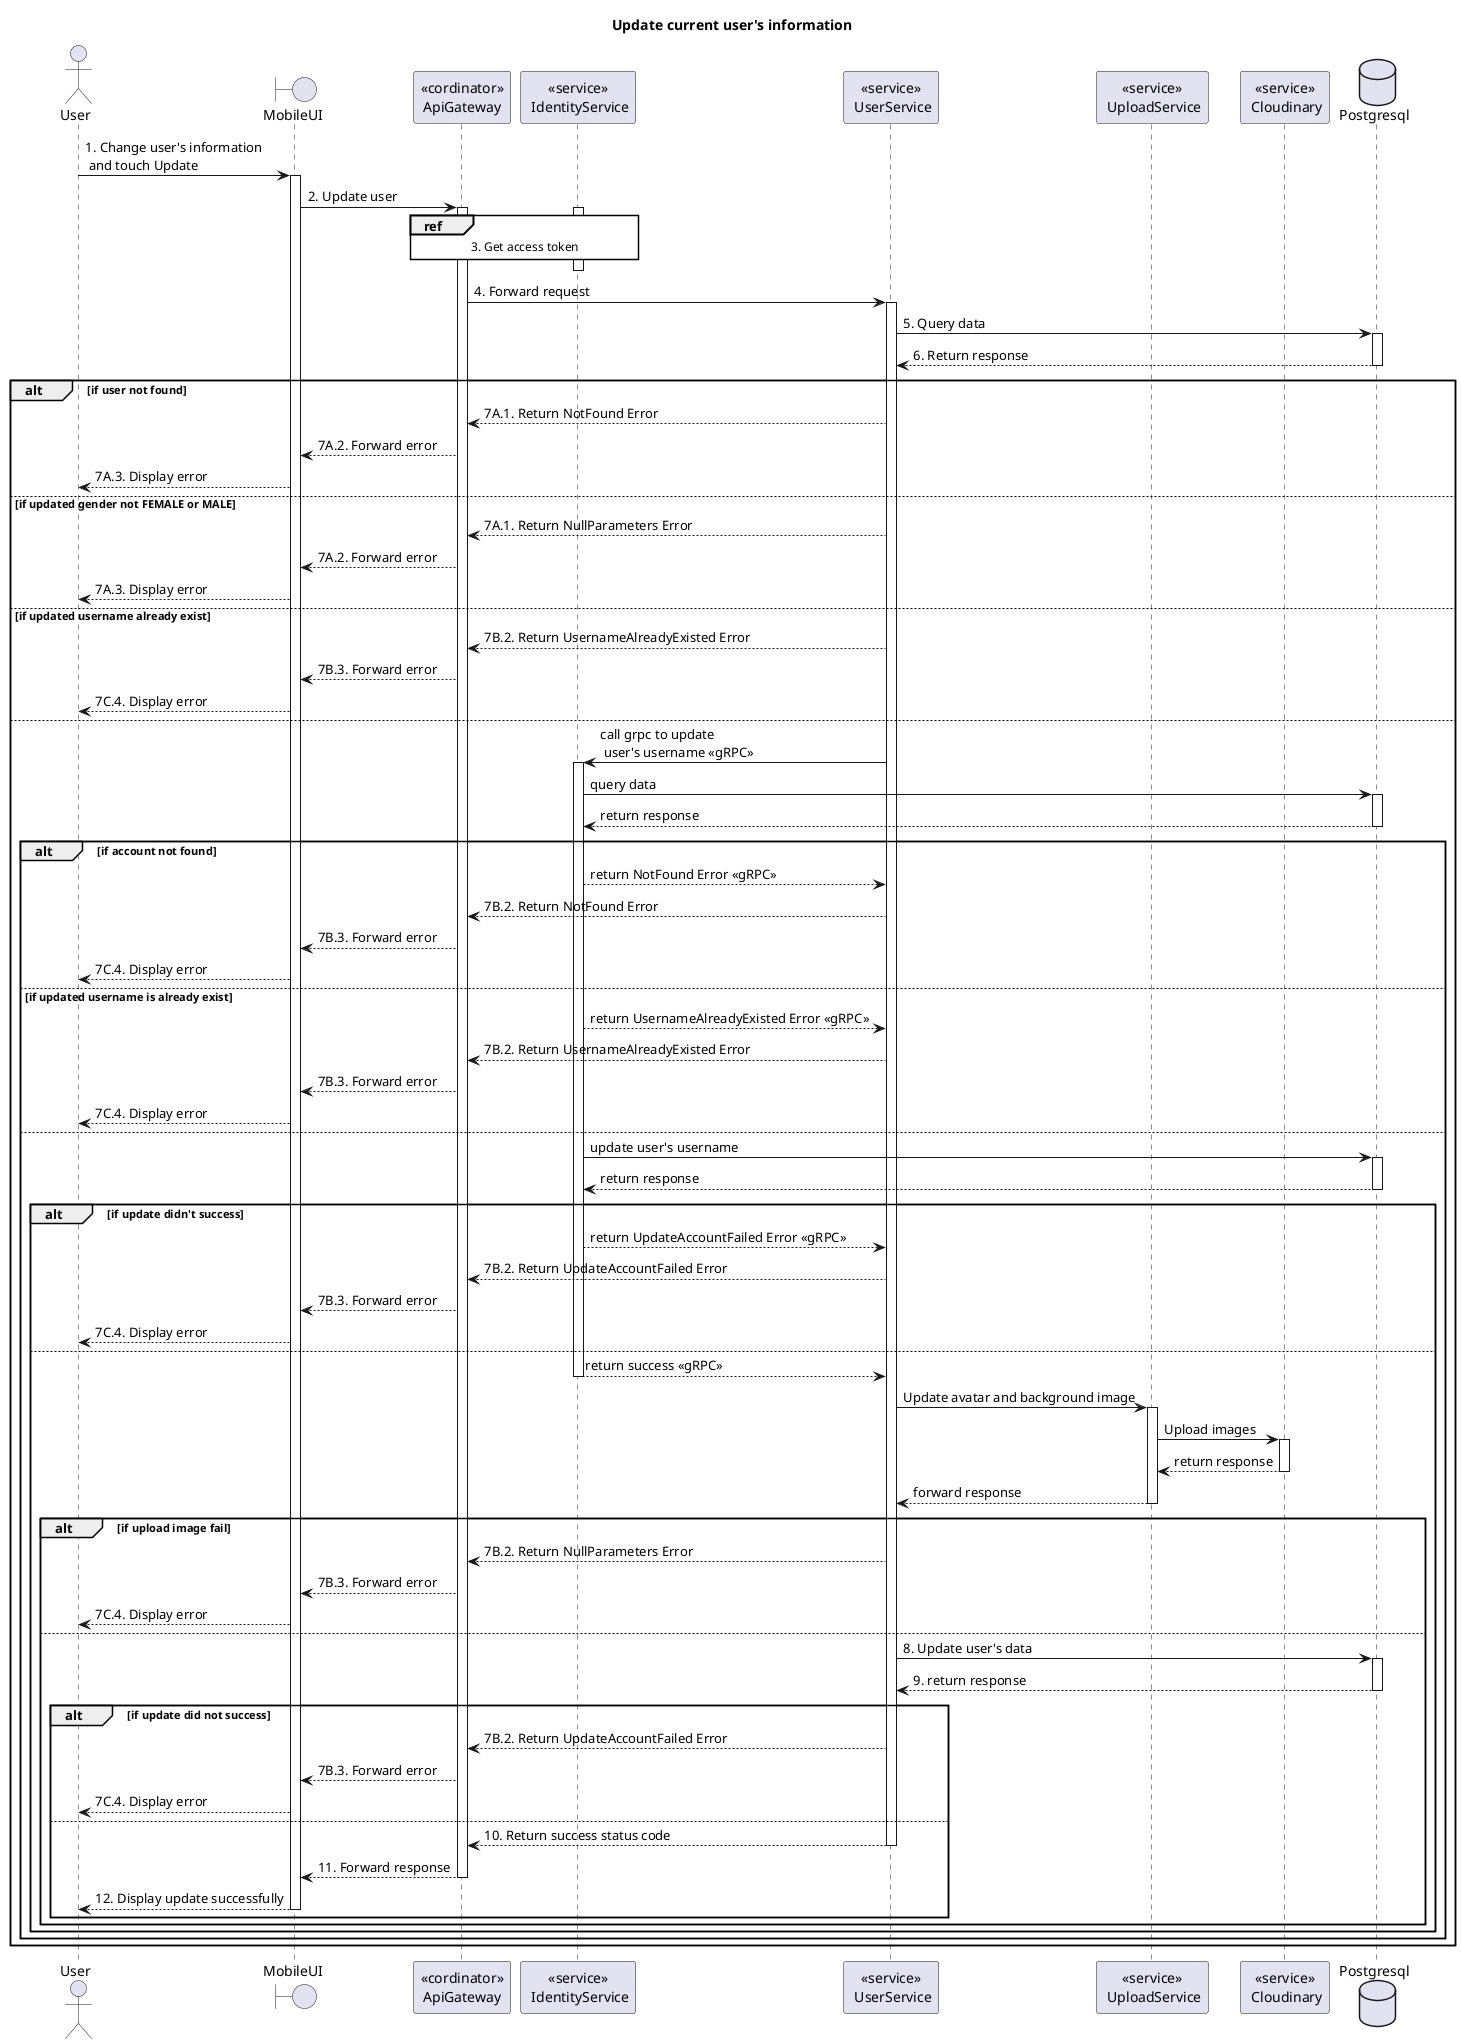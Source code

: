 @startuml Sequence
title "Update current user's information"

' Style section
<style>
  sequenceDiagram {
    reference {
      BackGroundColor white
    }
}
</style>

actor User
boundary MobileUI
participant "<<cordinator>>\nApiGateway" as ApiGateway
participant "<<service>>\n IdentityService" as IdentityService
participant "<<service>>\n UserService" as UserService
participant "<<service>>\n UploadService" as UploadService
participant "<<service>>\n Cloudinary" as Cloudinary
database Postgresql

User -> MobileUI ++: 1. Change user's information\n and touch Update
MobileUI -> ApiGateway ++: 2. Update user

activate IdentityService
ref over ApiGateway, IdentityService: 3. Get access token
ApiGateway -[hidden]-> IdentityService
deactivate IdentityService

ApiGateway -> UserService ++: 4. Forward request
UserService -> Postgresql ++: 5. Query data
UserService <-- Postgresql--: 6. Return response

alt if user not found
  ApiGateway <-- UserService: 7A.1. Return NotFound Error
  MobileUI <-- ApiGateway: 7A.2. Forward error
  User <-- MobileUI: 7A.3. Display error
else if updated gender not FEMALE or MALE
  ApiGateway <-- UserService: 7A.1. Return NullParameters Error
  MobileUI <-- ApiGateway: 7A.2. Forward error
  User <-- MobileUI: 7A.3. Display error   
else if updated username already exist
  ApiGateway <-- UserService: 7B.2. Return UsernameAlreadyExisted Error
  MobileUI <-- ApiGateway: 7B.3. Forward error
  User <-- MobileUI: 7C.4. Display error
else
  UserService -> IdentityService++: call grpc to update\n user's username <<gRPC>>
  IdentityService -> Postgresql++: query data
  IdentityService <-- Postgresql--: return response
  alt if account not found
    UserService <-- IdentityService: return NotFound Error <<gRPC>>
    ApiGateway <-- UserService: 7B.2. Return NotFound Error
    MobileUI <-- ApiGateway: 7B.3. Forward error
    User <-- MobileUI: 7C.4. Display error
  else if updated username is already exist
    UserService <-- IdentityService: return UsernameAlreadyExisted Error <<gRPC>>
    ApiGateway <-- UserService: 7B.2. Return UsernameAlreadyExisted Error
    MobileUI <-- ApiGateway: 7B.3. Forward error
    User <-- MobileUI: 7C.4. Display error
  else
    IdentityService -> Postgresql++: update user's username
    IdentityService <-- Postgresql--: return response
    alt if update didn't success
        UserService <-- IdentityService: return UpdateAccountFailed Error <<gRPC>>
        ApiGateway <-- UserService: 7B.2. Return UpdateAccountFailed Error
        MobileUI <-- ApiGateway: 7B.3. Forward error
        User <-- MobileUI: 7C.4. Display error
    else
        UserService <-- IdentityService--: return success <<gRPC>>
        UserService -> UploadService++: Update avatar and background image
        UploadService -> Cloudinary++: Upload images
        UploadService <-- Cloudinary--: return response
        UserService <-- UploadService--: forward response

        alt if upload image fail
            ApiGateway <-- UserService: 7B.2. Return NullParameters Error
            MobileUI <-- ApiGateway: 7B.3. Forward error
            User <-- MobileUI: 7C.4. Display error
        else
            UserService -> Postgresql++: 8. Update user's data
            UserService <-- Postgresql--: 9. return response
            
            alt if update did not success
                ApiGateway <-- UserService: 7B.2. Return UpdateAccountFailed Error
                MobileUI <-- ApiGateway: 7B.3. Forward error
                User <-- MobileUI: 7C.4. Display error
            else
                ApiGateway <-- UserService--: 10. Return success status code
                MobileUI <-- ApiGateway--: 11. Forward response
                User <-- MobileUI--: 12. Display update successfully
            end
        end
    end
  end


end

@enduml